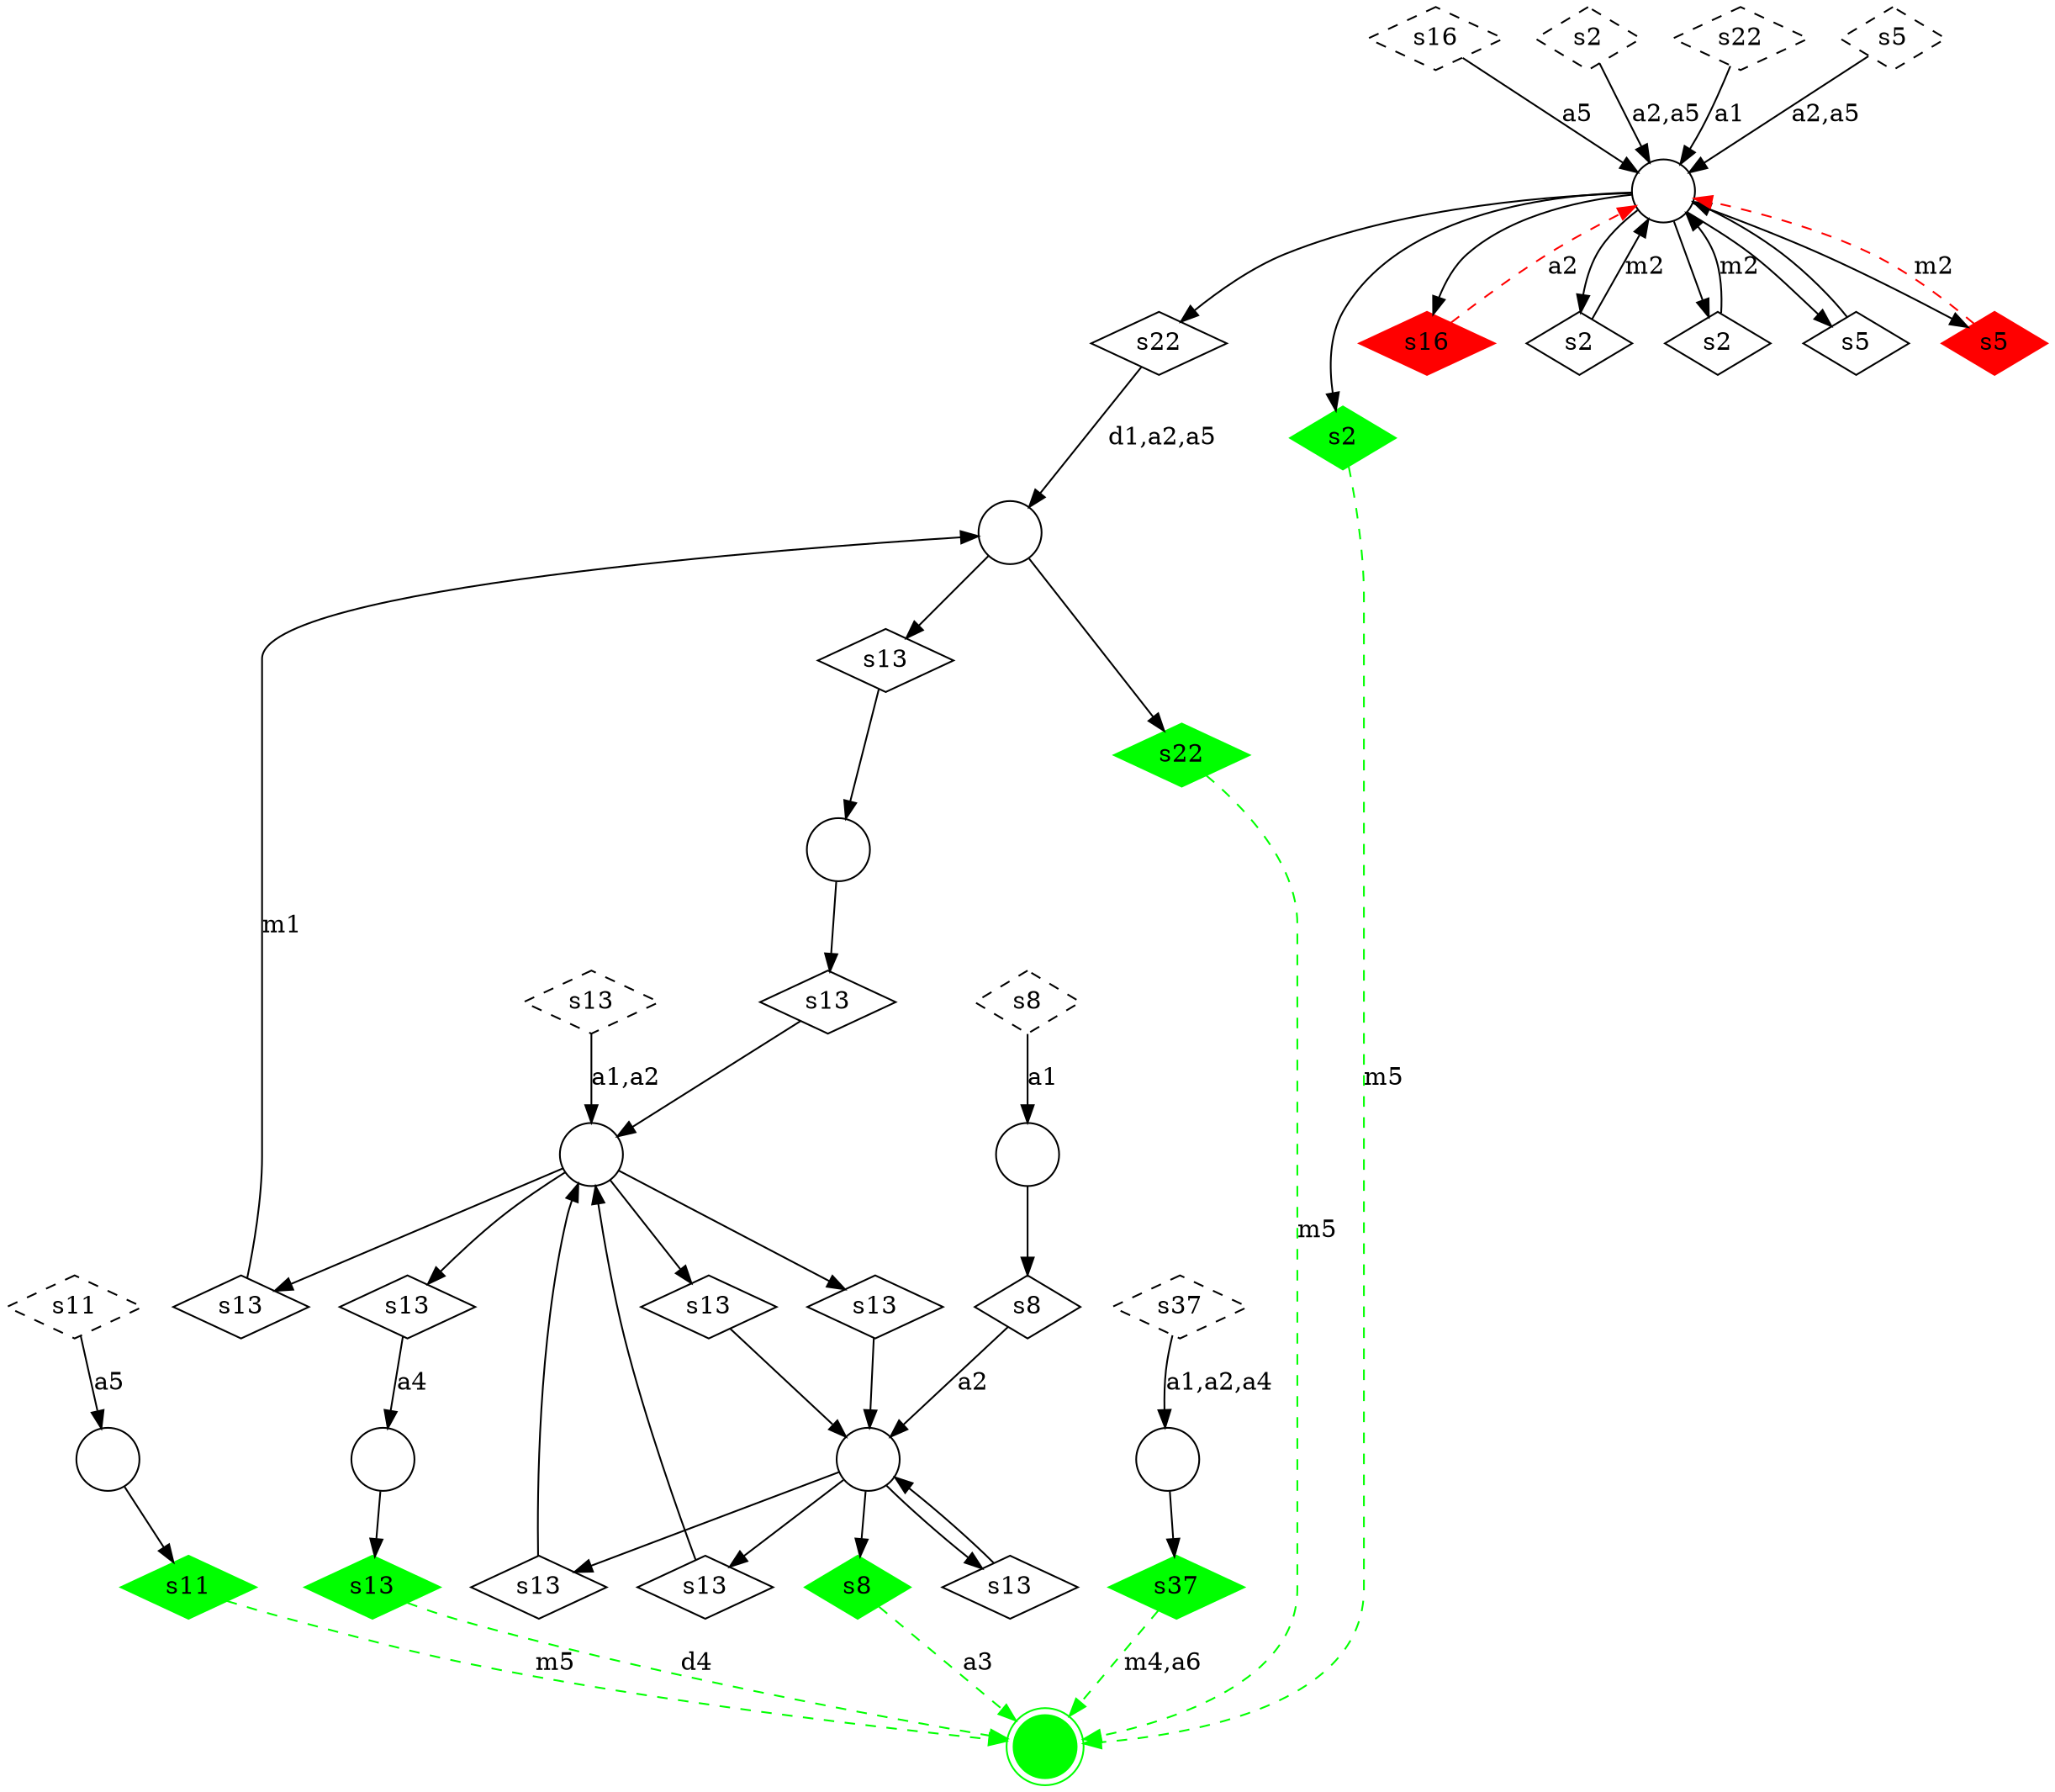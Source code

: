 digraph G {
  m5 [shape=circle,  label=""];
  m2 [shape=circle,  label=""];
  m7 [shape=circle,  label=""];
  m9 [shape=circle,  label=""];
  m8 [shape=circle,  label=""];
  m3 [shape=circle,  label=""];
  m1 [shape=circle,  label=""];
  m4 [shape=doublecircle, color = "green", style = "filled", label=""];
  m0 [shape=circle,  label=""];
  m6 [shape=circle,  label=""];
  u_s11_0 [shape=diamond, style = "dashed", label="s11"];
  u_s11_1 [shape=diamond, color = "green", style = "filled", label="s11"];
  u_s13_0 [shape=diamond, style = "dashed", label="s13"];
  u_s13_1 [shape=diamond,  label="s13"];
  u_s13_2 [shape=diamond,  label="s13"];
  u_s13_3 [shape=diamond,  label="s13"];
  u_s13_4 [shape=diamond,  label="s13"];
  u_s13_5 [shape=diamond,  label="s13"];
  u_s13_6 [shape=diamond,  label="s13"];
  u_s13_7 [shape=diamond,  label="s13"];
  u_s13_8 [shape=diamond,  label="s13"];
  u_s13_9 [shape=diamond,  label="s13"];
  u_s13_10 [shape=diamond, color = "green", style = "filled", label="s13"];
  u_s16_0 [shape=diamond, style = "dashed", label="s16"];
  u_s16_1 [shape=diamond, color = "red", style = "filled", label="s16"];
  u_s2_0 [shape=diamond, style = "dashed", label="s2"];
  u_s2_1 [shape=diamond,  label="s2"];
  u_s2_2 [shape=diamond,  label="s2"];
  u_s2_3 [shape=diamond, color = "green", style = "filled", label="s2"];
  u_s22_0 [shape=diamond, style = "dashed", label="s22"];
  u_s22_1 [shape=diamond,  label="s22"];
  u_s22_2 [shape=diamond, color = "green", style = "filled", label="s22"];
  u_s37_0 [shape=diamond, style = "dashed", label="s37"];
  u_s37_1 [shape=diamond, color = "green", style = "filled", label="s37"];
  u_s5_0 [shape=diamond, style = "dashed", label="s5"];
  u_s5_1 [shape=diamond,  label="s5"];
  u_s5_2 [shape=diamond, color = "red", style = "filled", label="s5"];
  u_s8_0 [shape=diamond, style = "dashed", label="s8"];
  u_s8_1 [shape=diamond,  label="s8"];
  u_s8_2 [shape=diamond, color = "green", style = "filled", label="s8"];
  u_s11_0 -> m3 [label="a5" ];
  m3 -> u_s11_1 [label="" ];
  u_s11_1 -> m4 [label="m5" , color = "green", style = "dashed"];
  u_s13_0 -> m9 [label="a1,a2" ];
  m9 -> u_s13_1 [label="" ];
  u_s13_1 -> m2 [label="m1" ];
  m2 -> u_s13_2 [label="" ];
  u_s13_2 -> m8 [label="" ];
  m8 -> u_s13_3 [label="" ];
  u_s13_3 -> m9 [label="" ];
  m9 -> u_s13_4 [label="" ];
  u_s13_4 -> m7 [label="" ];
  m7 -> u_s13_5 [label="" ];
  u_s13_5 -> m9 [label="" ];
  m9 -> u_s13_6 [label="" ];
  u_s13_6 -> m7 [label="" ];
  m7 -> u_s13_7 [label="" ];
  u_s13_7 -> m7 [label="" ];
  m7 -> u_s13_8 [label="" ];
  u_s13_8 -> m9 [label="" ];
  m9 -> u_s13_9 [label="" ];
  u_s13_9 -> m5 [label="a4" ];
  m5 -> u_s13_10 [label="" ];
  u_s13_10 -> m4 [label="d4" , color = "green", style = "dashed"];
  u_s16_0 -> m6 [label="a5" ];
  m6 -> u_s16_1 [label="" ];
  u_s16_1 -> m6 [label="a2" , color = "red", style = "dashed"];
  u_s2_0 -> m6 [label="a2,a5" ];
  m6 -> u_s2_1 [label="" ];
  u_s2_1 -> m6 [label="m2" ];
  m6 -> u_s2_2 [label="" ];
  u_s2_2 -> m6 [label="m2" ];
  m6 -> u_s2_3 [label="" ];
  u_s2_3 -> m4 [label="m5" , color = "green", style = "dashed"];
  u_s22_0 -> m6 [label="a1" ];
  m6 -> u_s22_1 [label="" ];
  u_s22_1 -> m2 [label="d1,a2,a5" ];
  m2 -> u_s22_2 [label="" ];
  u_s22_2 -> m4 [label="m5" , color = "green", style = "dashed"];
  u_s37_0 -> m0 [label="a1,a2,a4" ];
  m0 -> u_s37_1 [label="" ];
  u_s37_1 -> m4 [label="m4,a6" , color = "green", style = "dashed"];
  u_s5_0 -> m6 [label="a2,a5" ];
  m6 -> u_s5_1 [label="" ];
  u_s5_1 -> m6 [label="" ];
  m6 -> u_s5_2 [label="" ];
  u_s5_2 -> m6 [label="m2" , color = "red", style = "dashed"];
  u_s8_0 -> m1 [label="a1" ];
  m1 -> u_s8_1 [label="" ];
  u_s8_1 -> m7 [label="a2" ];
  m7 -> u_s8_2 [label="" ];
  u_s8_2 -> m4 [label="a3" , color = "green", style = "dashed"];
}
